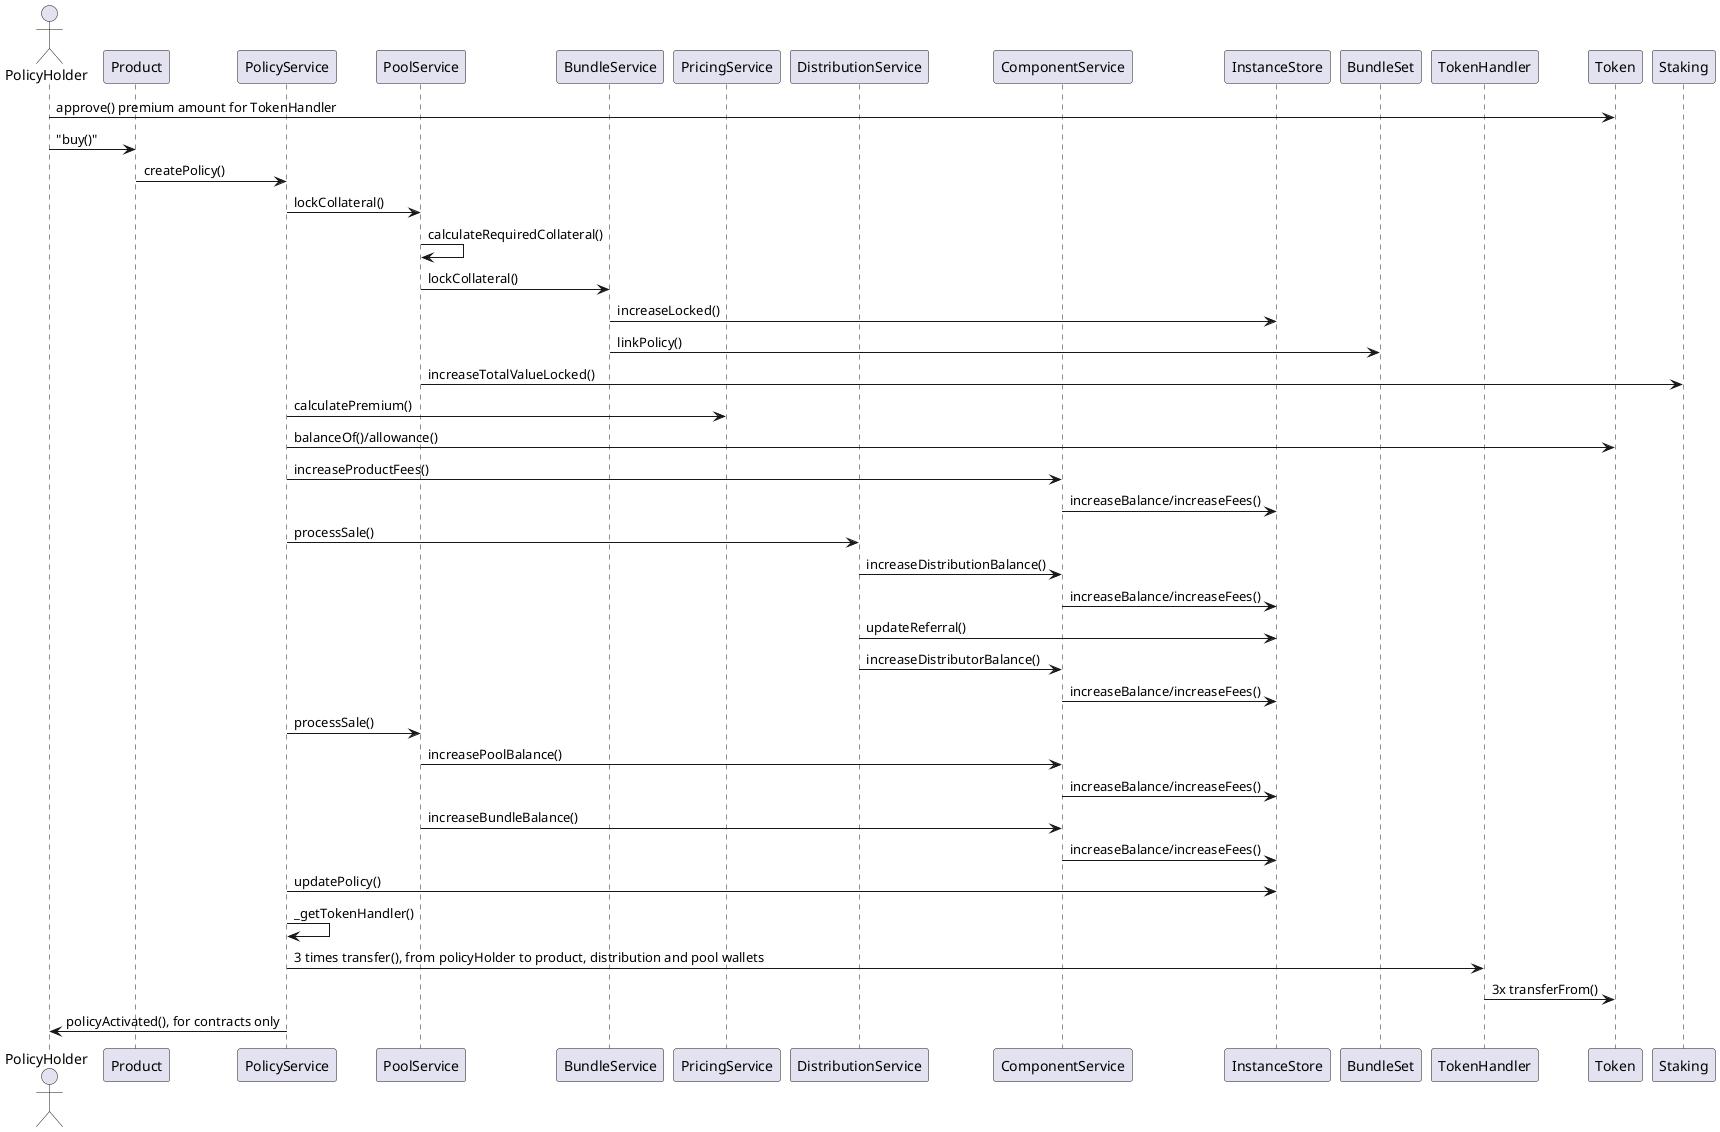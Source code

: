 @startuml

actor PolicyHolder
participant Product

participant PolicyService
participant PoolService
participant BundleService
participant PricingService
participant DistributionService
participant ComponentService

participant InstanceStore
participant BundleSet
participant TokenHandler
participant Token
participant Staking

PolicyHolder -> Token : approve() premium amount for TokenHandler
PolicyHolder -> Product : "buy()"
Product -> PolicyService : createPolicy()

PolicyService -> PoolService : lockCollateral()
PoolService -> PoolService: calculateRequiredCollateral()
PoolService -> BundleService : lockCollateral()
BundleService -> InstanceStore : increaseLocked()
BundleService -> BundleSet : linkPolicy()

PoolService -> Staking : increaseTotalValueLocked()

PolicyService -> PricingService : calculatePremium()
PolicyService -> Token : balanceOf()/allowance()
PolicyService -> ComponentService : increaseProductFees()
ComponentService -> InstanceStore : increaseBalance/increaseFees()

PolicyService -> DistributionService : processSale()
DistributionService -> ComponentService : increaseDistributionBalance()
ComponentService -> InstanceStore : increaseBalance/increaseFees()

DistributionService -> InstanceStore : updateReferral()
DistributionService -> ComponentService : increaseDistributorBalance()
ComponentService -> InstanceStore : increaseBalance/increaseFees()

PolicyService -> PoolService : processSale()
PoolService -> ComponentService : increasePoolBalance()
ComponentService -> InstanceStore : increaseBalance/increaseFees()
PoolService -> ComponentService : increaseBundleBalance()
ComponentService -> InstanceStore : increaseBalance/increaseFees()

PolicyService -> InstanceStore : updatePolicy()
PolicyService -> PolicyService : _getTokenHandler()
PolicyService -> TokenHandler : 3 times transfer(), from policyHolder to product, distribution and pool wallets
TokenHandler -> Token : 3x transferFrom()

PolicyService -> PolicyHolder : policyActivated(), for contracts only

@enduml